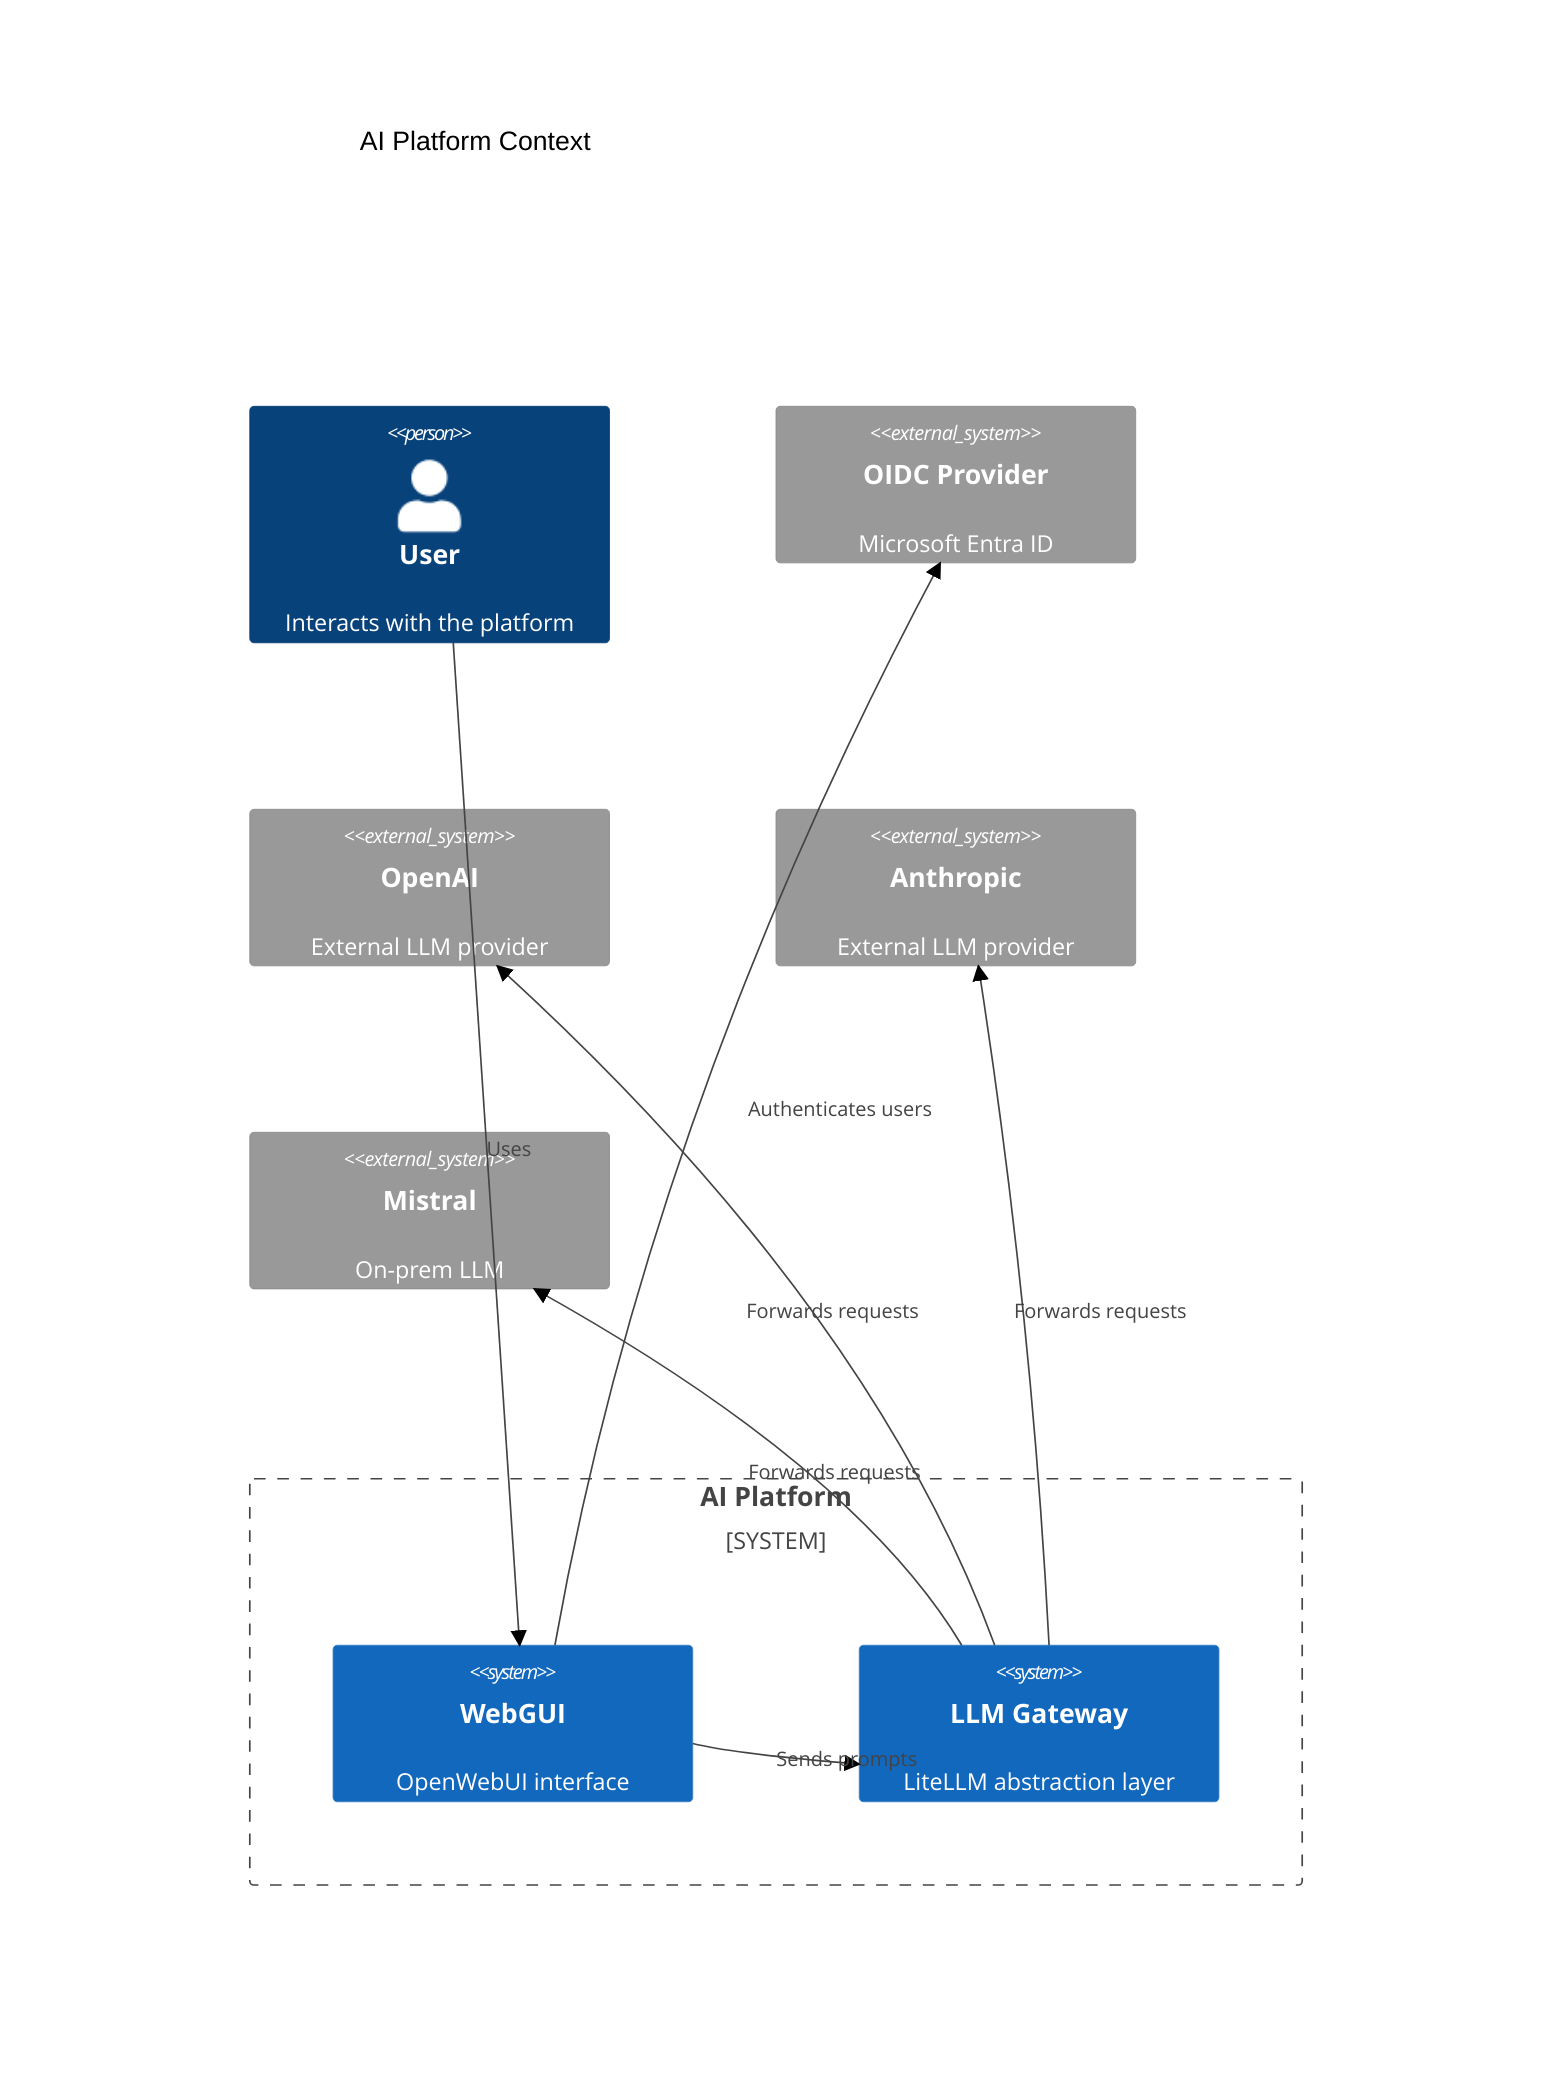 %%{init: { 'theme': 'neutral' } }%%
C4Context
    title AI Platform Context
    Person(user, "User", "Interacts with the platform")
    System_Boundary(platform, "AI Platform") {
        System(webgui, "WebGUI", "OpenWebUI interface")
        System(gateway, "LLM Gateway", "LiteLLM abstraction layer")
    }
    System_Ext(oidc, "OIDC Provider", "Microsoft Entra ID")
    System_Ext(openai, "OpenAI", "External LLM provider")
    System_Ext(anthropic, "Anthropic", "External LLM provider")
    System_Ext(mistral, "Mistral", "On-prem LLM")
    Rel(user, webgui, "Uses")
    Rel(webgui, oidc, "Authenticates users")
    Rel(webgui, gateway, "Sends prompts")
    Rel(gateway, openai, "Forwards requests")
    Rel(gateway, anthropic, "Forwards requests")
    Rel(gateway, mistral, "Forwards requests")